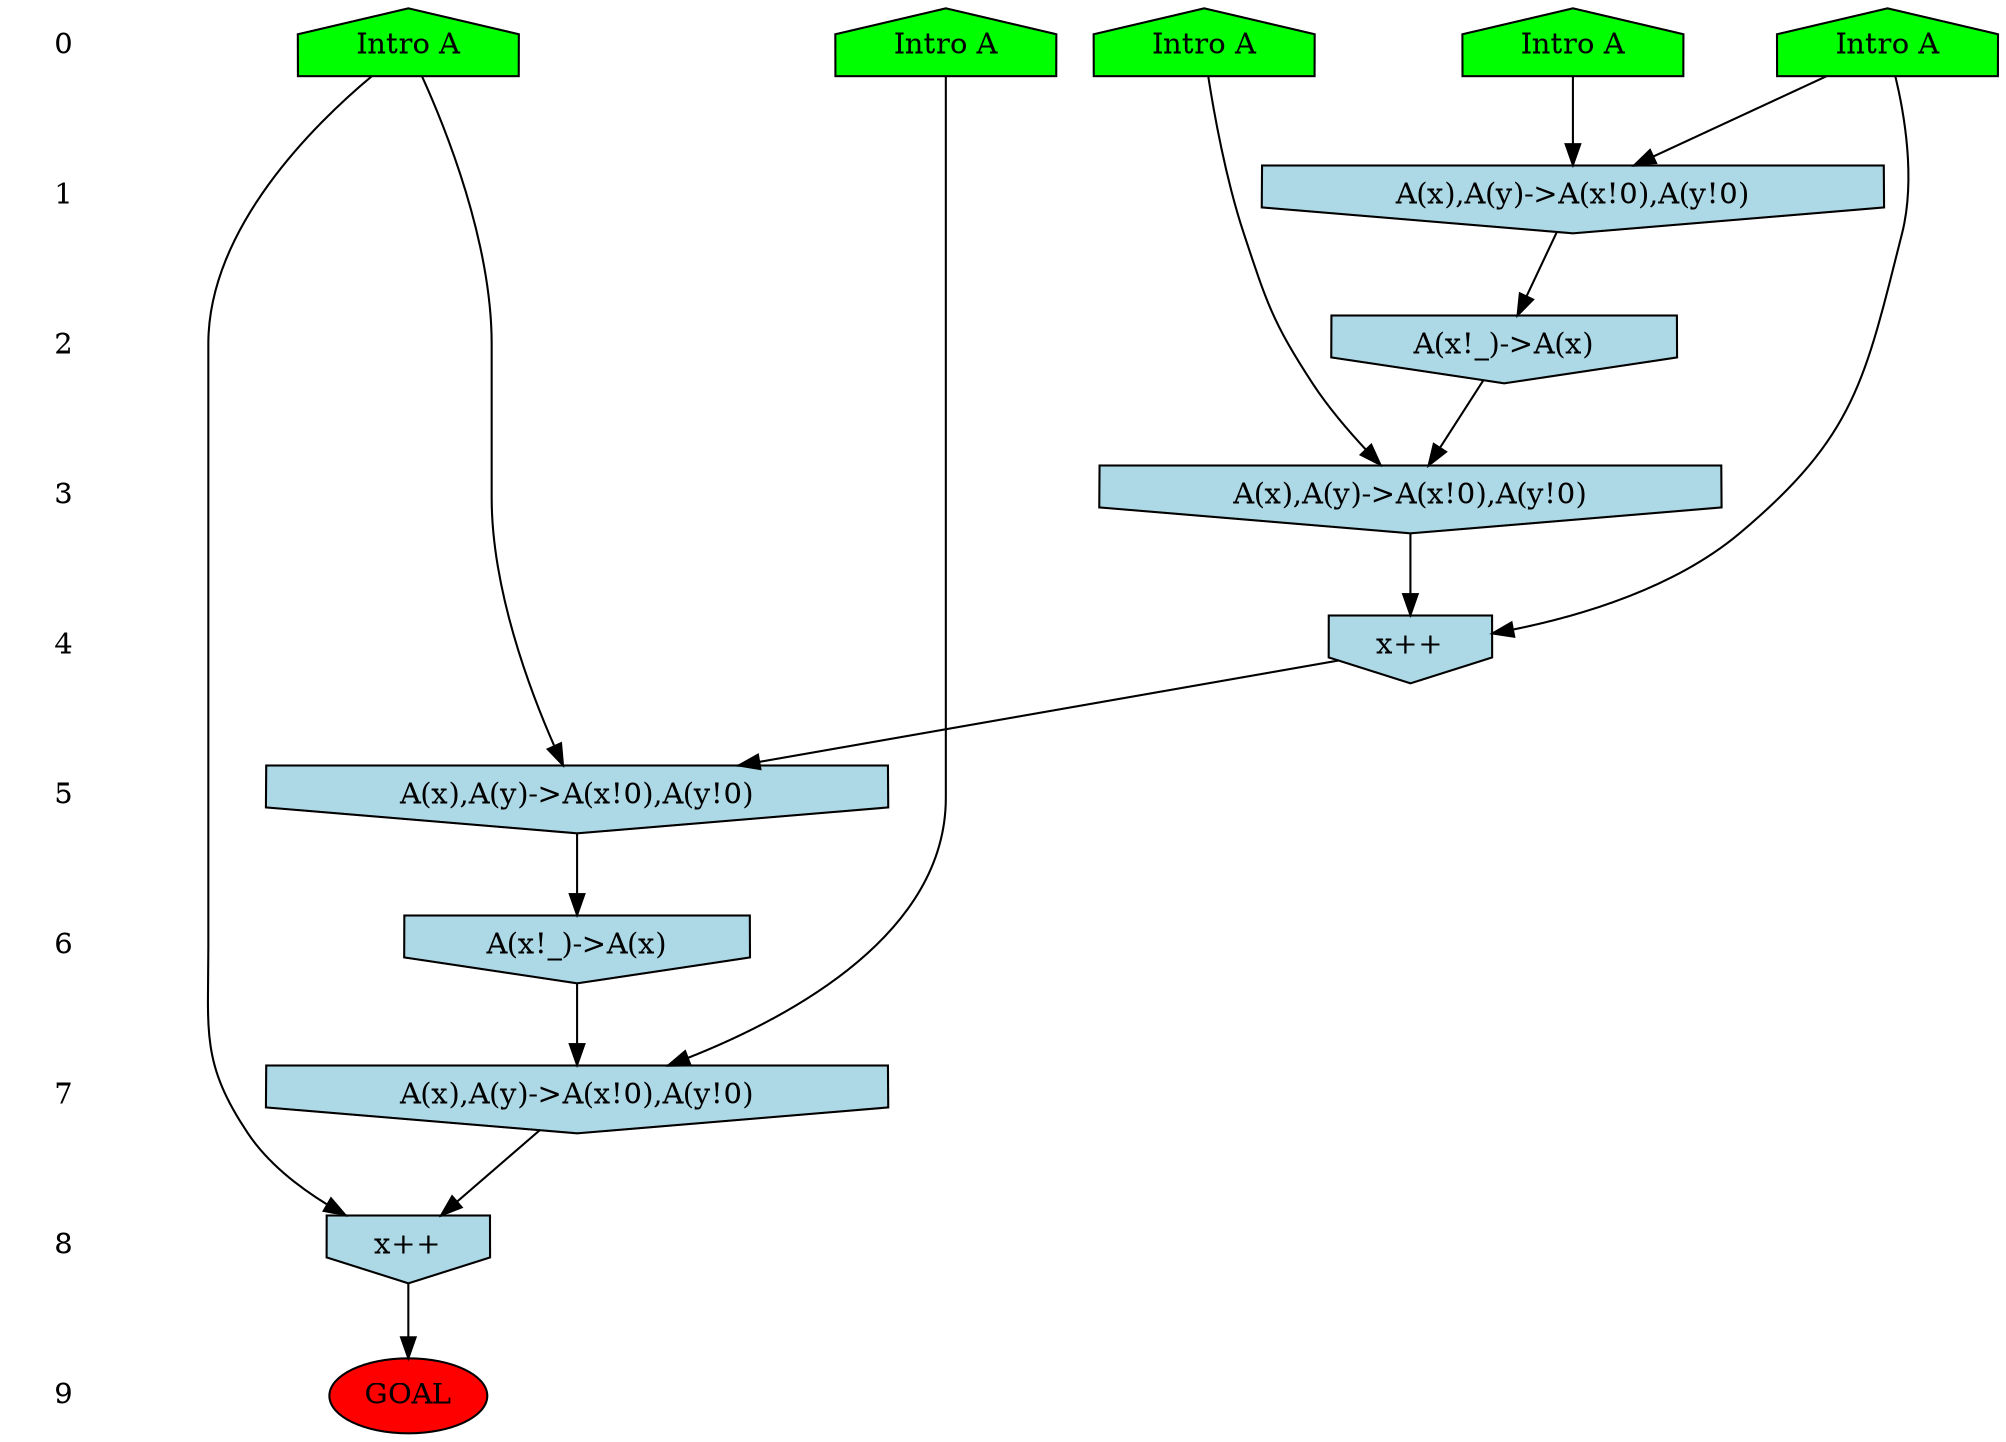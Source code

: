 /* Compression of 1 causal flows obtained in average at 1.306105E+00 t.u */
/* Compressed causal flows were: [301] */
digraph G{
 ranksep=.5 ; 
{ rank = same ; "0" [shape=plaintext] ; node_1 [label ="Intro A", shape=house, style=filled, fillcolor=green] ;
node_2 [label ="Intro A", shape=house, style=filled, fillcolor=green] ;
node_3 [label ="Intro A", shape=house, style=filled, fillcolor=green] ;
node_4 [label ="Intro A", shape=house, style=filled, fillcolor=green] ;
node_5 [label ="Intro A", shape=house, style=filled, fillcolor=green] ;
}
{ rank = same ; "1" [shape=plaintext] ; node_6 [label="A(x),A(y)->A(x!0),A(y!0)", shape=invhouse, style=filled, fillcolor = lightblue] ;
}
{ rank = same ; "2" [shape=plaintext] ; node_7 [label="A(x!_)->A(x)", shape=invhouse, style=filled, fillcolor = lightblue] ;
}
{ rank = same ; "3" [shape=plaintext] ; node_8 [label="A(x),A(y)->A(x!0),A(y!0)", shape=invhouse, style=filled, fillcolor = lightblue] ;
}
{ rank = same ; "4" [shape=plaintext] ; node_9 [label="x++", shape=invhouse, style=filled, fillcolor = lightblue] ;
}
{ rank = same ; "5" [shape=plaintext] ; node_10 [label="A(x),A(y)->A(x!0),A(y!0)", shape=invhouse, style=filled, fillcolor = lightblue] ;
}
{ rank = same ; "6" [shape=plaintext] ; node_11 [label="A(x!_)->A(x)", shape=invhouse, style=filled, fillcolor = lightblue] ;
}
{ rank = same ; "7" [shape=plaintext] ; node_12 [label="A(x),A(y)->A(x!0),A(y!0)", shape=invhouse, style=filled, fillcolor = lightblue] ;
}
{ rank = same ; "8" [shape=plaintext] ; node_13 [label="x++", shape=invhouse, style=filled, fillcolor = lightblue] ;
}
{ rank = same ; "9" [shape=plaintext] ; node_14 [label ="GOAL", style=filled, fillcolor=red] ;
}
"0" -> "1" [style="invis"]; 
"1" -> "2" [style="invis"]; 
"2" -> "3" [style="invis"]; 
"3" -> "4" [style="invis"]; 
"4" -> "5" [style="invis"]; 
"5" -> "6" [style="invis"]; 
"6" -> "7" [style="invis"]; 
"7" -> "8" [style="invis"]; 
"8" -> "9" [style="invis"]; 
node_1 -> node_6
node_4 -> node_6
node_6 -> node_7
node_2 -> node_8
node_7 -> node_8
node_4 -> node_9
node_8 -> node_9
node_5 -> node_10
node_9 -> node_10
node_10 -> node_11
node_3 -> node_12
node_11 -> node_12
node_5 -> node_13
node_12 -> node_13
node_13 -> node_14
}
/*
 Dot generation time: 0.000000
*/